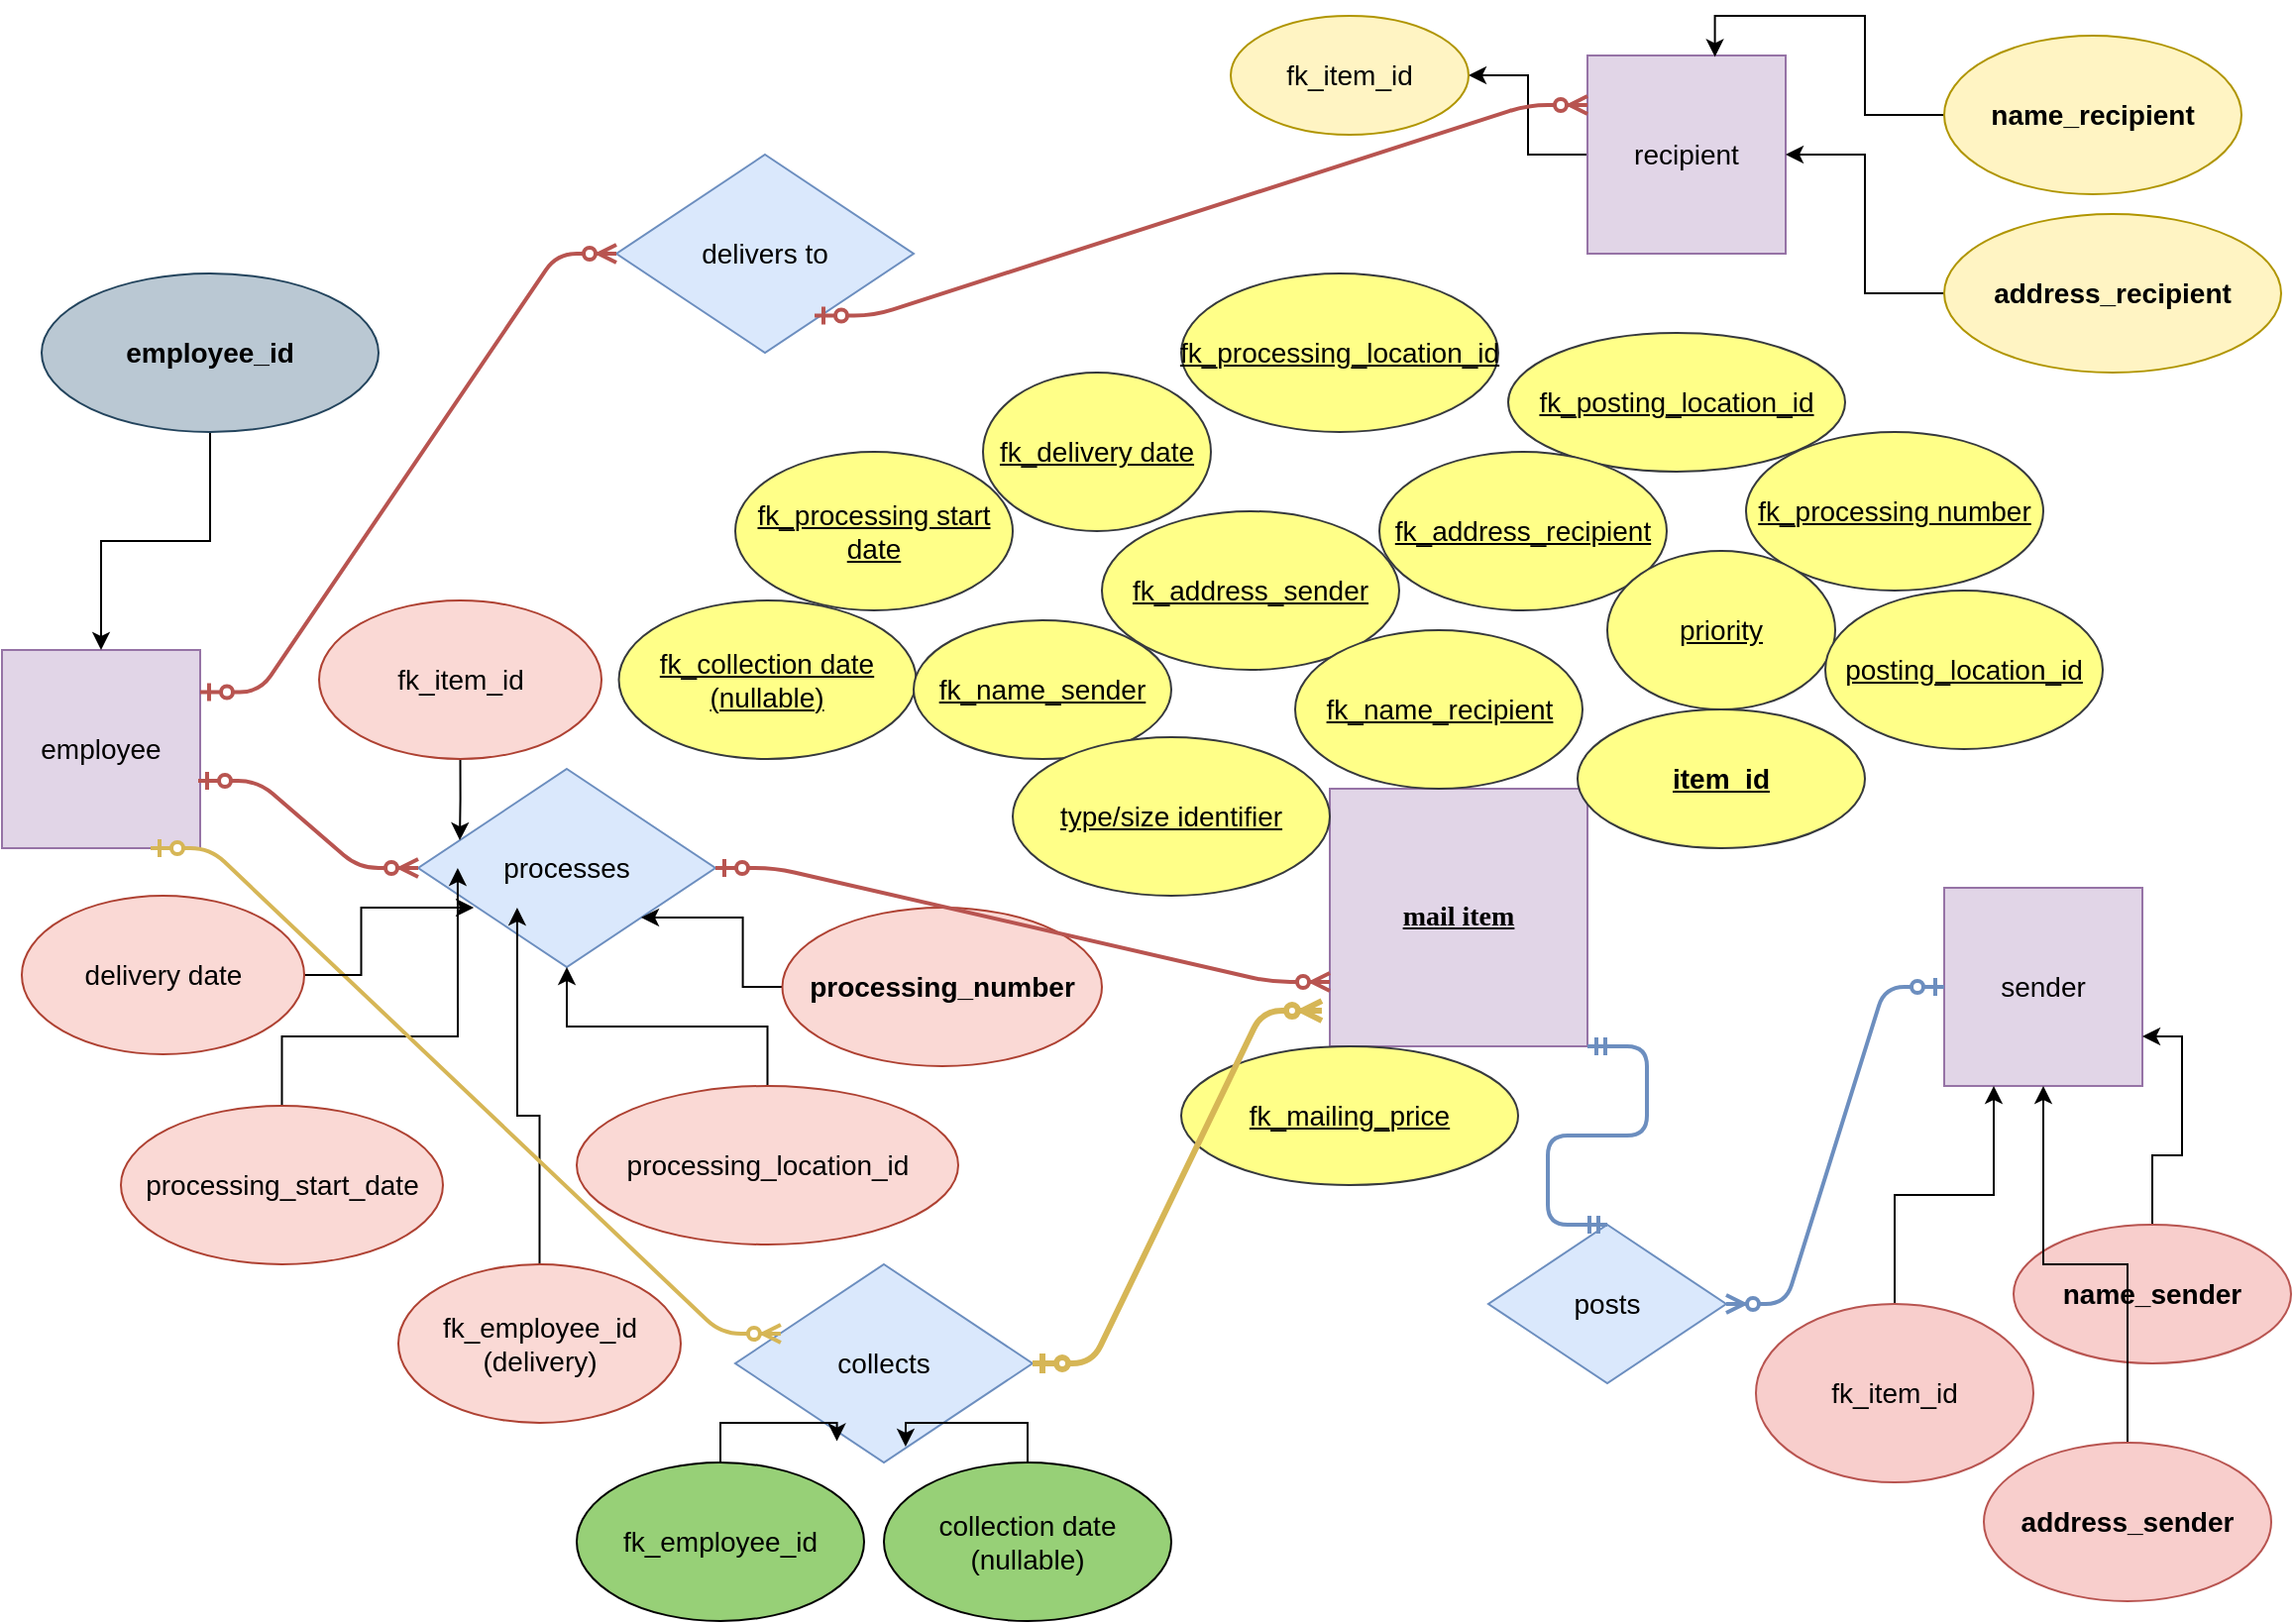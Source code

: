 <mxfile version="13.6.2" type="device"><diagram id="zDZmXAtzCNWLokW1jeRb" name="Page-1"><mxGraphModel dx="868" dy="492" grid="1" gridSize="10" guides="1" tooltips="1" connect="1" arrows="1" fold="1" page="1" pageScale="1" pageWidth="1169" pageHeight="827" math="0" shadow="0"><root><mxCell id="0"/><mxCell id="1" parent="0"/><mxCell id="Khkg1KRHEg8F2Jqv0YAL-1" value="mail item" style="whiteSpace=wrap;html=1;aspect=fixed;fontSize=14;fillColor=#e1d5e7;strokeColor=#9673a6;fontFamily=Comic Sans MS;fontStyle=5" parent="1" vertex="1"><mxGeometry x="680" y="400" width="130" height="130" as="geometry"/></mxCell><mxCell id="Khkg1KRHEg8F2Jqv0YAL-3" value="employee" style="whiteSpace=wrap;html=1;aspect=fixed;fontSize=14;fillColor=#e1d5e7;strokeColor=#9673a6;" parent="1" vertex="1"><mxGeometry x="10" y="330" width="100" height="100" as="geometry"/></mxCell><mxCell id="Khkg1KRHEg8F2Jqv0YAL-4" value="sender" style="whiteSpace=wrap;html=1;aspect=fixed;fontSize=14;fillColor=#e1d5e7;strokeColor=#9673a6;" parent="1" vertex="1"><mxGeometry x="990" y="450" width="100" height="100" as="geometry"/></mxCell><mxCell id="3I3SnTYjh2j3niJiKVN7-4" style="edgeStyle=orthogonalEdgeStyle;rounded=0;orthogonalLoop=1;jettySize=auto;html=1;" edge="1" parent="1" source="Khkg1KRHEg8F2Jqv0YAL-5" target="3I3SnTYjh2j3niJiKVN7-3"><mxGeometry relative="1" as="geometry"/></mxCell><mxCell id="Khkg1KRHEg8F2Jqv0YAL-5" value="recipient" style="whiteSpace=wrap;html=1;aspect=fixed;fontSize=14;fillColor=#e1d5e7;strokeColor=#9673a6;" parent="1" vertex="1"><mxGeometry x="810" y="30" width="100" height="100" as="geometry"/></mxCell><mxCell id="Khkg1KRHEg8F2Jqv0YAL-49" style="edgeStyle=orthogonalEdgeStyle;rounded=0;orthogonalLoop=1;jettySize=auto;html=1;fontSize=14;" parent="1" source="Khkg1KRHEg8F2Jqv0YAL-12" target="Khkg1KRHEg8F2Jqv0YAL-5" edge="1"><mxGeometry relative="1" as="geometry"/></mxCell><mxCell id="Khkg1KRHEg8F2Jqv0YAL-12" value="address_recipient" style="ellipse;whiteSpace=wrap;html=1;fontSize=14;strokeColor=#B09500;fillColor=#FFF4C3;fontStyle=1" parent="1" vertex="1"><mxGeometry x="990" y="110" width="170" height="80" as="geometry"/></mxCell><mxCell id="Khkg1KRHEg8F2Jqv0YAL-48" style="edgeStyle=orthogonalEdgeStyle;rounded=0;orthogonalLoop=1;jettySize=auto;html=1;entryX=0.643;entryY=0.007;entryDx=0;entryDy=0;entryPerimeter=0;fontSize=14;" parent="1" source="Khkg1KRHEg8F2Jqv0YAL-13" target="Khkg1KRHEg8F2Jqv0YAL-5" edge="1"><mxGeometry relative="1" as="geometry"/></mxCell><mxCell id="Khkg1KRHEg8F2Jqv0YAL-13" value="name_recipient" style="ellipse;whiteSpace=wrap;html=1;fontSize=14;strokeColor=#B09500;fillColor=#FFF4C3;fontStyle=1" parent="1" vertex="1"><mxGeometry x="990" y="20" width="150" height="80" as="geometry"/></mxCell><mxCell id="Khkg1KRHEg8F2Jqv0YAL-17" value="posts" style="rhombus;whiteSpace=wrap;html=1;fontSize=14;fillColor=#dae8fc;strokeColor=#6c8ebf;" parent="1" vertex="1"><mxGeometry x="760" y="620" width="120" height="80" as="geometry"/></mxCell><mxCell id="Khkg1KRHEg8F2Jqv0YAL-19" value="processes" style="rhombus;whiteSpace=wrap;html=1;fontSize=14;fillColor=#dae8fc;strokeColor=#6c8ebf;" parent="1" vertex="1"><mxGeometry x="220" y="390" width="150" height="100" as="geometry"/></mxCell><mxCell id="Khkg1KRHEg8F2Jqv0YAL-26" value="" style="edgeStyle=entityRelationEdgeStyle;fontSize=12;html=1;endArrow=ERmandOne;startArrow=ERmandOne;entryX=1;entryY=1;entryDx=0;entryDy=0;exitX=0.5;exitY=0;exitDx=0;exitDy=0;fillColor=#dae8fc;strokeColor=#6c8ebf;strokeWidth=2;" parent="1" source="Khkg1KRHEg8F2Jqv0YAL-17" target="Khkg1KRHEg8F2Jqv0YAL-1" edge="1"><mxGeometry width="100" height="100" relative="1" as="geometry"><mxPoint x="730" y="555" as="sourcePoint"/><mxPoint x="830" y="540" as="targetPoint"/></mxGeometry></mxCell><mxCell id="Khkg1KRHEg8F2Jqv0YAL-29" value="collects" style="rhombus;whiteSpace=wrap;html=1;fontSize=14;fillColor=#dae8fc;strokeColor=#6c8ebf;" parent="1" vertex="1"><mxGeometry x="380" y="640" width="150" height="100" as="geometry"/></mxCell><mxCell id="Khkg1KRHEg8F2Jqv0YAL-44" style="edgeStyle=orthogonalEdgeStyle;rounded=0;orthogonalLoop=1;jettySize=auto;html=1;fontSize=14;entryX=1;entryY=0.75;entryDx=0;entryDy=0;" parent="1" source="Khkg1KRHEg8F2Jqv0YAL-35" target="Khkg1KRHEg8F2Jqv0YAL-4" edge="1"><mxGeometry relative="1" as="geometry"/></mxCell><mxCell id="Khkg1KRHEg8F2Jqv0YAL-35" value="name_sender" style="ellipse;whiteSpace=wrap;html=1;fontSize=14;fillColor=#f8cecc;strokeColor=#b85450;fontStyle=1" parent="1" vertex="1"><mxGeometry x="1025" y="620" width="140" height="70" as="geometry"/></mxCell><mxCell id="Khkg1KRHEg8F2Jqv0YAL-51" style="edgeStyle=orthogonalEdgeStyle;rounded=0;orthogonalLoop=1;jettySize=auto;html=1;fontSize=14;" parent="1" source="Khkg1KRHEg8F2Jqv0YAL-50" target="Khkg1KRHEg8F2Jqv0YAL-4" edge="1"><mxGeometry relative="1" as="geometry"/></mxCell><mxCell id="Khkg1KRHEg8F2Jqv0YAL-50" value="address_sender" style="ellipse;whiteSpace=wrap;html=1;fontSize=14;fillColor=#f8cecc;strokeColor=#b85450;fontStyle=1" parent="1" vertex="1"><mxGeometry x="1010" y="730" width="145" height="80" as="geometry"/></mxCell><mxCell id="Khkg1KRHEg8F2Jqv0YAL-53" style="edgeStyle=orthogonalEdgeStyle;rounded=0;orthogonalLoop=1;jettySize=auto;html=1;entryX=0.573;entryY=0.92;entryDx=0;entryDy=0;entryPerimeter=0;fontSize=14;fontColor=#000000;" parent="1" source="Khkg1KRHEg8F2Jqv0YAL-52" target="Khkg1KRHEg8F2Jqv0YAL-29" edge="1"><mxGeometry relative="1" as="geometry"/></mxCell><mxCell id="Khkg1KRHEg8F2Jqv0YAL-52" value="collection date&lt;br&gt;(nullable)" style="ellipse;whiteSpace=wrap;html=1;fontSize=14;fillColor=#97D077;" parent="1" vertex="1"><mxGeometry x="455" y="740" width="145" height="80" as="geometry"/></mxCell><mxCell id="Khkg1KRHEg8F2Jqv0YAL-55" style="edgeStyle=orthogonalEdgeStyle;rounded=0;orthogonalLoop=1;jettySize=auto;html=1;entryX=0.342;entryY=0.893;entryDx=0;entryDy=0;entryPerimeter=0;fontSize=14;fontColor=#000000;" parent="1" source="Khkg1KRHEg8F2Jqv0YAL-54" target="Khkg1KRHEg8F2Jqv0YAL-29" edge="1"><mxGeometry relative="1" as="geometry"/></mxCell><mxCell id="Khkg1KRHEg8F2Jqv0YAL-54" value="fk_employee_id" style="ellipse;whiteSpace=wrap;html=1;fontSize=14;fillColor=#97D077;" parent="1" vertex="1"><mxGeometry x="300" y="740" width="145" height="80" as="geometry"/></mxCell><mxCell id="Khkg1KRHEg8F2Jqv0YAL-62" style="edgeStyle=orthogonalEdgeStyle;rounded=0;orthogonalLoop=1;jettySize=auto;html=1;fontSize=14;fontColor=#000000;" parent="1" source="Khkg1KRHEg8F2Jqv0YAL-57" target="Khkg1KRHEg8F2Jqv0YAL-19" edge="1"><mxGeometry relative="1" as="geometry"/></mxCell><mxCell id="Khkg1KRHEg8F2Jqv0YAL-57" value="processing_location_id" style="ellipse;whiteSpace=wrap;html=1;fontSize=14;fillColor=#fad9d5;strokeColor=#ae4132;" parent="1" vertex="1"><mxGeometry x="300" y="550" width="192.5" height="80" as="geometry"/></mxCell><mxCell id="Khkg1KRHEg8F2Jqv0YAL-63" style="edgeStyle=orthogonalEdgeStyle;rounded=0;orthogonalLoop=1;jettySize=auto;html=1;entryX=1;entryY=1;entryDx=0;entryDy=0;fontSize=14;fontColor=#000000;" parent="1" source="Khkg1KRHEg8F2Jqv0YAL-59" target="Khkg1KRHEg8F2Jqv0YAL-19" edge="1"><mxGeometry relative="1" as="geometry"/></mxCell><mxCell id="Khkg1KRHEg8F2Jqv0YAL-59" value="&lt;b&gt;processing_number&lt;/b&gt;" style="ellipse;whiteSpace=wrap;html=1;fontSize=14;fillColor=#fad9d5;strokeColor=#ae4132;" parent="1" vertex="1"><mxGeometry x="403.75" y="460" width="161.25" height="80" as="geometry"/></mxCell><mxCell id="Khkg1KRHEg8F2Jqv0YAL-66" style="edgeStyle=orthogonalEdgeStyle;rounded=0;orthogonalLoop=1;jettySize=auto;html=1;entryX=0.333;entryY=0.7;entryDx=0;entryDy=0;entryPerimeter=0;fontSize=14;fontColor=#000000;" parent="1" source="Khkg1KRHEg8F2Jqv0YAL-65" target="Khkg1KRHEg8F2Jqv0YAL-19" edge="1"><mxGeometry relative="1" as="geometry"/></mxCell><mxCell id="Khkg1KRHEg8F2Jqv0YAL-65" value="fk_employee_id&lt;br&gt;(delivery)" style="ellipse;whiteSpace=wrap;html=1;fontSize=14;fillColor=#fad9d5;strokeColor=#ae4132;" parent="1" vertex="1"><mxGeometry x="210" y="640" width="142.5" height="80" as="geometry"/></mxCell><mxCell id="Khkg1KRHEg8F2Jqv0YAL-70" style="edgeStyle=orthogonalEdgeStyle;rounded=0;orthogonalLoop=1;jettySize=auto;html=1;entryX=0.133;entryY=0.5;entryDx=0;entryDy=0;entryPerimeter=0;fontSize=14;fontColor=#000000;" parent="1" source="Khkg1KRHEg8F2Jqv0YAL-67" target="Khkg1KRHEg8F2Jqv0YAL-19" edge="1"><mxGeometry relative="1" as="geometry"/></mxCell><mxCell id="Khkg1KRHEg8F2Jqv0YAL-67" value="processing_start_date" style="ellipse;whiteSpace=wrap;html=1;fontSize=14;fillColor=#fad9d5;strokeColor=#ae4132;" parent="1" vertex="1"><mxGeometry x="70" y="560" width="162.5" height="80" as="geometry"/></mxCell><mxCell id="Khkg1KRHEg8F2Jqv0YAL-72" style="edgeStyle=orthogonalEdgeStyle;rounded=0;orthogonalLoop=1;jettySize=auto;html=1;fontSize=14;fontColor=#000000;" parent="1" source="Khkg1KRHEg8F2Jqv0YAL-71" target="Khkg1KRHEg8F2Jqv0YAL-3" edge="1"><mxGeometry relative="1" as="geometry"/></mxCell><mxCell id="Khkg1KRHEg8F2Jqv0YAL-71" value="employee_id" style="ellipse;whiteSpace=wrap;html=1;fillColor=#bac8d3;fontSize=14;strokeColor=#23445d;fontStyle=1" parent="1" vertex="1"><mxGeometry x="30" y="140" width="170" height="80" as="geometry"/></mxCell><mxCell id="Khkg1KRHEg8F2Jqv0YAL-79" value="fk_processing start&lt;br&gt;date" style="ellipse;whiteSpace=wrap;html=1;fontSize=14;fillColor=#ffff88;strokeColor=#36393d;fontStyle=4" parent="1" vertex="1"><mxGeometry x="380" y="230" width="140" height="80" as="geometry"/></mxCell><mxCell id="Khkg1KRHEg8F2Jqv0YAL-80" value="fk_posting_location_id" style="ellipse;whiteSpace=wrap;html=1;fontSize=14;fillColor=#ffff88;strokeColor=#36393d;fontStyle=4" parent="1" vertex="1"><mxGeometry x="770" y="170" width="170" height="70" as="geometry"/></mxCell><mxCell id="Khkg1KRHEg8F2Jqv0YAL-81" value="fk_processing_location_id" style="ellipse;whiteSpace=wrap;html=1;fontSize=14;fillColor=#ffff88;strokeColor=#36393d;fontStyle=4" parent="1" vertex="1"><mxGeometry x="605" y="140" width="160" height="80" as="geometry"/></mxCell><mxCell id="Khkg1KRHEg8F2Jqv0YAL-82" value="fk_delivery date" style="ellipse;whiteSpace=wrap;html=1;fontSize=14;fillColor=#ffff88;strokeColor=#36393d;fontStyle=4" parent="1" vertex="1"><mxGeometry x="505" y="190" width="115" height="80" as="geometry"/></mxCell><mxCell id="Khkg1KRHEg8F2Jqv0YAL-83" value="fk_processing number" style="ellipse;whiteSpace=wrap;html=1;fontSize=14;fillColor=#ffff88;strokeColor=#36393d;fontStyle=4" parent="1" vertex="1"><mxGeometry x="890" y="220" width="150" height="80" as="geometry"/></mxCell><mxCell id="Khkg1KRHEg8F2Jqv0YAL-85" value="fk_collection date&lt;br&gt;(nullable)" style="ellipse;whiteSpace=wrap;html=1;fontSize=14;fillColor=#ffff88;strokeColor=#36393d;fontStyle=4" parent="1" vertex="1"><mxGeometry x="321.25" y="305" width="150" height="80" as="geometry"/></mxCell><mxCell id="Khkg1KRHEg8F2Jqv0YAL-86" value="item_id" style="ellipse;whiteSpace=wrap;html=1;fontSize=14;fontStyle=5;fillColor=#ffff88;strokeColor=#36393d;" parent="1" vertex="1"><mxGeometry x="805" y="360" width="145" height="70" as="geometry"/></mxCell><mxCell id="Khkg1KRHEg8F2Jqv0YAL-88" value="fk_address_recipient" style="ellipse;whiteSpace=wrap;html=1;fontSize=14;fillColor=#ffff88;strokeColor=#36393d;fontStyle=4" parent="1" vertex="1"><mxGeometry x="705" y="230" width="145" height="80" as="geometry"/></mxCell><mxCell id="Khkg1KRHEg8F2Jqv0YAL-89" value="fk_address_sender" style="ellipse;whiteSpace=wrap;html=1;fontSize=14;rotation=0;fillColor=#ffff88;strokeColor=#36393d;fontStyle=4" parent="1" vertex="1"><mxGeometry x="565" y="260" width="150" height="80" as="geometry"/></mxCell><mxCell id="Khkg1KRHEg8F2Jqv0YAL-90" value="fk_name_sender" style="ellipse;whiteSpace=wrap;html=1;fontSize=14;rotation=0;fillColor=#ffff88;strokeColor=#36393d;fontStyle=4" parent="1" vertex="1"><mxGeometry x="470" y="315" width="130" height="70" as="geometry"/></mxCell><mxCell id="Khkg1KRHEg8F2Jqv0YAL-91" value="fk_name_recipient" style="ellipse;whiteSpace=wrap;html=1;fontSize=14;fillColor=#ffff88;strokeColor=#36393d;fontStyle=4" parent="1" vertex="1"><mxGeometry x="662.5" y="320" width="145" height="80" as="geometry"/></mxCell><mxCell id="Khkg1KRHEg8F2Jqv0YAL-92" value="fk_mailing_price" style="ellipse;whiteSpace=wrap;html=1;fontSize=14;rotation=0;fillColor=#ffff88;strokeColor=#36393d;fontStyle=4" parent="1" vertex="1"><mxGeometry x="605" y="530" width="170" height="70" as="geometry"/></mxCell><mxCell id="Khkg1KRHEg8F2Jqv0YAL-93" value="type/size identifier" style="ellipse;whiteSpace=wrap;html=1;fontSize=14;rotation=0;fillColor=#ffff88;strokeColor=#36393d;fontStyle=4" parent="1" vertex="1"><mxGeometry x="520" y="374" width="160" height="80" as="geometry"/></mxCell><mxCell id="Khkg1KRHEg8F2Jqv0YAL-94" value="priority" style="ellipse;whiteSpace=wrap;html=1;fontSize=14;fillColor=#ffff88;strokeColor=#36393d;fontStyle=4" parent="1" vertex="1"><mxGeometry x="820" y="280" width="115" height="80" as="geometry"/></mxCell><mxCell id="V2cGLERMeXX6Ivy6K7kO-3" value="" style="edgeStyle=entityRelationEdgeStyle;fontSize=12;html=1;endArrow=ERzeroToMany;startArrow=ERzeroToOne;fillColor=#dae8fc;strokeColor=#6c8ebf;strokeWidth=2;" parent="1" source="Khkg1KRHEg8F2Jqv0YAL-4" target="Khkg1KRHEg8F2Jqv0YAL-17" edge="1"><mxGeometry width="100" height="100" relative="1" as="geometry"><mxPoint x="900" y="660" as="sourcePoint"/><mxPoint x="895" y="517.5" as="targetPoint"/></mxGeometry></mxCell><mxCell id="V2cGLERMeXX6Ivy6K7kO-4" value="" style="edgeStyle=entityRelationEdgeStyle;fontSize=12;html=1;endArrow=ERzeroToMany;startArrow=ERzeroToOne;exitX=0.99;exitY=0.66;exitDx=0;exitDy=0;exitPerimeter=0;fillColor=#f8cecc;strokeColor=#b85450;strokeWidth=2;" parent="1" source="Khkg1KRHEg8F2Jqv0YAL-3" target="Khkg1KRHEg8F2Jqv0YAL-19" edge="1"><mxGeometry width="100" height="100" relative="1" as="geometry"><mxPoint x="140" y="400" as="sourcePoint"/><mxPoint x="232.5" y="317.5" as="targetPoint"/></mxGeometry></mxCell><mxCell id="V2cGLERMeXX6Ivy6K7kO-5" value="" style="edgeStyle=entityRelationEdgeStyle;fontSize=12;html=1;endArrow=ERzeroToMany;startArrow=ERzeroToOne;entryX=0.153;entryY=0.35;entryDx=0;entryDy=0;entryPerimeter=0;exitX=0.75;exitY=1;exitDx=0;exitDy=0;fillColor=#fff2cc;strokeColor=#d6b656;strokeWidth=2;" parent="1" source="Khkg1KRHEg8F2Jqv0YAL-3" target="Khkg1KRHEg8F2Jqv0YAL-29" edge="1"><mxGeometry width="100" height="100" relative="1" as="geometry"><mxPoint x="50" y="540" as="sourcePoint"/><mxPoint x="102.5" y="467.5" as="targetPoint"/></mxGeometry></mxCell><mxCell id="V2cGLERMeXX6Ivy6K7kO-9" value="" style="edgeStyle=entityRelationEdgeStyle;fontSize=12;html=1;endArrow=ERzeroToMany;startArrow=ERzeroToOne;entryX=-0.031;entryY=0.862;entryDx=0;entryDy=0;entryPerimeter=0;fillColor=#fff2cc;strokeColor=#d6b656;strokeWidth=3;" parent="1" source="Khkg1KRHEg8F2Jqv0YAL-29" target="Khkg1KRHEg8F2Jqv0YAL-1" edge="1"><mxGeometry width="100" height="100" relative="1" as="geometry"><mxPoint x="560" y="620" as="sourcePoint"/><mxPoint x="757" y="491" as="targetPoint"/></mxGeometry></mxCell><mxCell id="V2cGLERMeXX6Ivy6K7kO-10" value="" style="edgeStyle=entityRelationEdgeStyle;fontSize=12;html=1;endArrow=ERzeroToMany;startArrow=ERzeroToOne;entryX=0;entryY=0.75;entryDx=0;entryDy=0;exitX=1;exitY=0.5;exitDx=0;exitDy=0;fillColor=#f8cecc;strokeColor=#b85450;strokeWidth=2;" parent="1" source="Khkg1KRHEg8F2Jqv0YAL-19" target="Khkg1KRHEg8F2Jqv0YAL-1" edge="1"><mxGeometry width="100" height="100" relative="1" as="geometry"><mxPoint x="420" y="450" as="sourcePoint"/><mxPoint x="617" y="321" as="targetPoint"/></mxGeometry></mxCell><mxCell id="KUuZbAuU9UQLZzRK62d3-2" style="edgeStyle=orthogonalEdgeStyle;rounded=0;orthogonalLoop=1;jettySize=auto;html=1;entryX=0.187;entryY=0.7;entryDx=0;entryDy=0;entryPerimeter=0;" parent="1" source="KUuZbAuU9UQLZzRK62d3-1" target="Khkg1KRHEg8F2Jqv0YAL-19" edge="1"><mxGeometry relative="1" as="geometry"/></mxCell><mxCell id="KUuZbAuU9UQLZzRK62d3-1" value="delivery date" style="ellipse;whiteSpace=wrap;html=1;fontSize=14;fillColor=#fad9d5;strokeColor=#ae4132;" parent="1" vertex="1"><mxGeometry x="20" y="454" width="142.5" height="80" as="geometry"/></mxCell><mxCell id="KUuZbAuU9UQLZzRK62d3-3" value="delivers to" style="rhombus;whiteSpace=wrap;html=1;fontSize=14;fillColor=#dae8fc;strokeColor=#6c8ebf;" parent="1" vertex="1"><mxGeometry x="320" y="80" width="150" height="100" as="geometry"/></mxCell><mxCell id="KUuZbAuU9UQLZzRK62d3-4" value="" style="edgeStyle=entityRelationEdgeStyle;fontSize=12;html=1;endArrow=ERzeroToMany;startArrow=ERzeroToOne;exitX=1;exitY=0.5;exitDx=0;exitDy=0;fillColor=#f8cecc;strokeColor=#b85450;strokeWidth=2;" parent="1" target="KUuZbAuU9UQLZzRK62d3-3" edge="1"><mxGeometry width="100" height="100" relative="1" as="geometry"><mxPoint x="110" y="351.25" as="sourcePoint"/><mxPoint x="420" y="408.75" as="targetPoint"/></mxGeometry></mxCell><mxCell id="KUuZbAuU9UQLZzRK62d3-6" value="" style="edgeStyle=entityRelationEdgeStyle;fontSize=12;html=1;endArrow=ERzeroToMany;startArrow=ERzeroToOne;exitX=1;exitY=0.5;exitDx=0;exitDy=0;fillColor=#f8cecc;strokeColor=#b85450;strokeWidth=2;entryX=0;entryY=0.25;entryDx=0;entryDy=0;" parent="1" target="Khkg1KRHEg8F2Jqv0YAL-5" edge="1"><mxGeometry width="100" height="100" relative="1" as="geometry"><mxPoint x="420" y="161.25" as="sourcePoint"/><mxPoint x="600" y="80" as="targetPoint"/></mxGeometry></mxCell><mxCell id="KUuZbAuU9UQLZzRK62d3-7" value="posting_location_id" style="ellipse;whiteSpace=wrap;html=1;fontSize=14;fillColor=#ffff88;strokeColor=#36393d;fontStyle=4" parent="1" vertex="1"><mxGeometry x="930" y="300" width="140" height="80" as="geometry"/></mxCell><mxCell id="LIDunhQHP9X0LDzFzsHr-2" style="edgeStyle=orthogonalEdgeStyle;rounded=0;orthogonalLoop=1;jettySize=auto;html=1;exitX=0.5;exitY=1;exitDx=0;exitDy=0;entryX=0.14;entryY=0.36;entryDx=0;entryDy=0;entryPerimeter=0;" parent="1" source="LIDunhQHP9X0LDzFzsHr-1" target="Khkg1KRHEg8F2Jqv0YAL-19" edge="1"><mxGeometry relative="1" as="geometry"/></mxCell><mxCell id="LIDunhQHP9X0LDzFzsHr-1" value="fk_item_id" style="ellipse;whiteSpace=wrap;html=1;fontSize=14;fillColor=#fad9d5;strokeColor=#ae4132;" parent="1" vertex="1"><mxGeometry x="170" y="305" width="142.5" height="80" as="geometry"/></mxCell><mxCell id="3I3SnTYjh2j3niJiKVN7-2" style="edgeStyle=orthogonalEdgeStyle;rounded=0;orthogonalLoop=1;jettySize=auto;html=1;entryX=0.25;entryY=1;entryDx=0;entryDy=0;" edge="1" parent="1" source="3I3SnTYjh2j3niJiKVN7-1" target="Khkg1KRHEg8F2Jqv0YAL-4"><mxGeometry relative="1" as="geometry"/></mxCell><mxCell id="3I3SnTYjh2j3niJiKVN7-1" value="&lt;span style=&quot;font-weight: normal&quot;&gt;fk_item_id&lt;/span&gt;" style="ellipse;whiteSpace=wrap;html=1;fontSize=14;fillColor=#f8cecc;strokeColor=#b85450;fontStyle=1" vertex="1" parent="1"><mxGeometry x="895" y="660" width="140" height="90" as="geometry"/></mxCell><mxCell id="3I3SnTYjh2j3niJiKVN7-3" value="&lt;span style=&quot;font-weight: normal&quot;&gt;fk_item_id&lt;/span&gt;" style="ellipse;whiteSpace=wrap;html=1;fontSize=14;strokeColor=#B09500;fillColor=#FFF4C3;fontStyle=1" vertex="1" parent="1"><mxGeometry x="630" y="10" width="120" height="60" as="geometry"/></mxCell></root></mxGraphModel></diagram></mxfile>